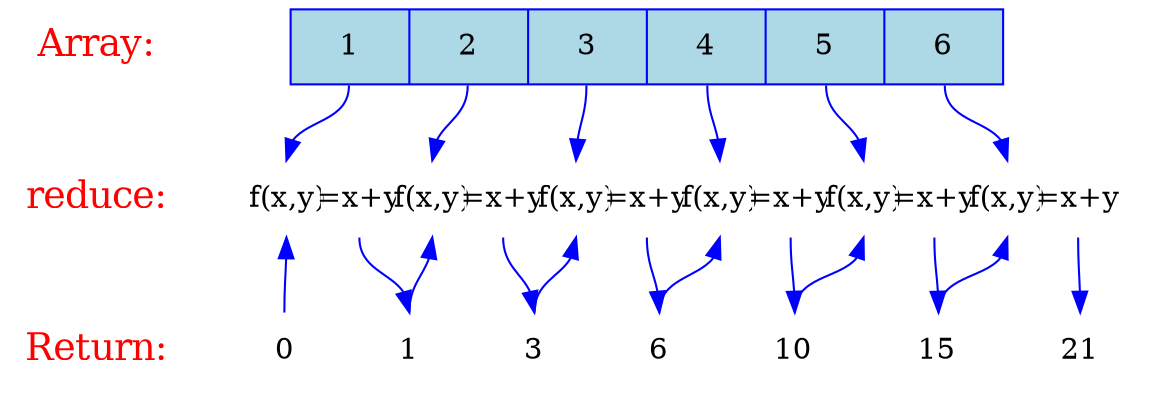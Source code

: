 digraph {
  node [shape=plaintext, fontcolor=red, fontsize=18];
  "Array:" -> "reduce:" -> "Return:" [color=white];

  node [shape=record, fontcolor=black, fontsize=14, width=4.75, fixedsize=true];
  values [label="<v0> 1 | <v1> 2 | <v2> 3 | <v3> 4 | <v4> 5 | <v5> 6", color=blue, fillcolor=lightblue, style=filled];
  functions [label="<f0> f(x,y) | <f1> =x+y |   | <f2> f(x,y) | <f3> =x+y |   | <f4> f(x,y) | <f5> =x+y |   | <f6> f(x,y) | <f7> =x+y |   | <f8> f(x,y) | <f9> =x+y |   | <f10> f(x,y) | <f11> =x+y", color=white, width=5.75];
  results [label="<r6> 0 | <r0> 1 | <r1> 3 | <r2> 6 | <r3> 10 | <r4> 15 | <r5> 21", color=white, width=6.2];

  { rank=same; "Array:"; values }
  { rank=same; "reduce:"; functions }
  { rank=same; "Return:"; results }

  edge [color=blue];
  values:v0 -> functions:f0;
  values:v1 -> functions:f2;
  values:v2 -> functions:f4;
  values:v3 -> functions:f6;
  values:v4 -> functions:f8;
  values:v5 -> functions:f10;
  functions:f1 -> results:r0;
  functions:f3 -> results:r1;
  functions:f5 -> results:r2;
  functions:f7 -> results:r3;
  functions:f9 -> results:r4;
  functions:f11 -> results:r5;
  results:r6 -> functions:f0;
  results:r0 -> functions:f2;
  results:r1 -> functions:f4;
  results:r2 -> functions:f6;
  results:r3 -> functions:f8;
  results:r4 -> functions:f10;
}